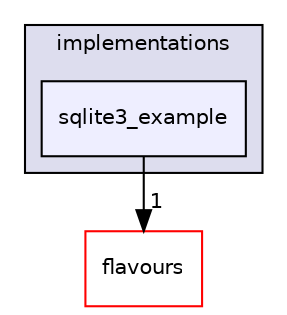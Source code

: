 digraph "policy/pap/user/implementations/sqlite3_example" {
  compound=true
  node [ fontsize="10", fontname="Helvetica"];
  edge [ labelfontsize="10", labelfontname="Helvetica"];
  subgraph clusterdir_61ae4258d1b887316e199016c8bdb0f2 {
    graph [ bgcolor="#ddddee", pencolor="black", label="implementations" fontname="Helvetica", fontsize="10", URL="dir_61ae4258d1b887316e199016c8bdb0f2.html"]
  dir_e8fce65914a3b75b997fcc331b1911e9 [shape=box, label="sqlite3_example", style="filled", fillcolor="#eeeeff", pencolor="black", URL="dir_e8fce65914a3b75b997fcc331b1911e9.html"];
  }
  dir_00f9acfe637aef9d827230e0105c5364 [shape=box label="flavours" fillcolor="white" style="filled" color="red" URL="dir_00f9acfe637aef9d827230e0105c5364.html"];
  dir_e8fce65914a3b75b997fcc331b1911e9->dir_00f9acfe637aef9d827230e0105c5364 [headlabel="1", labeldistance=1.5 headhref="dir_000014_000006.html"];
}
